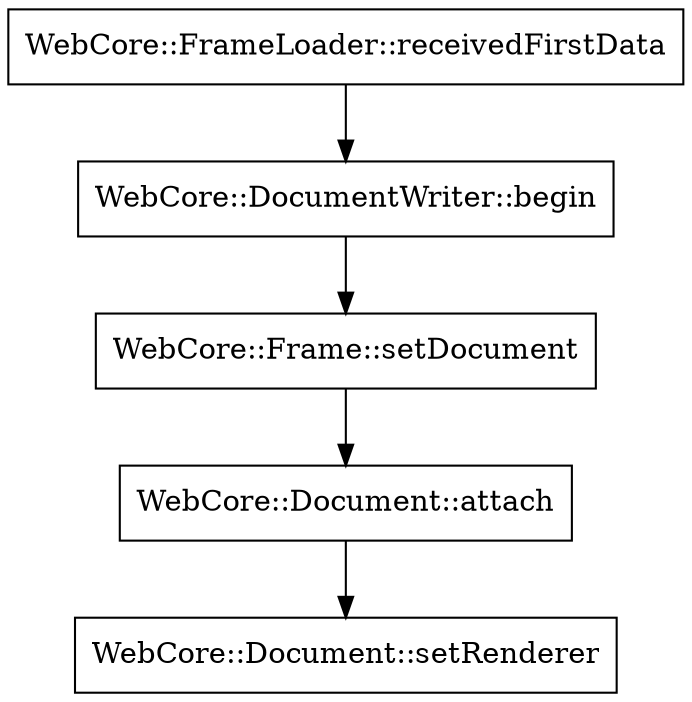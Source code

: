 digraph g {
	node [
		shape = "record"
	]
	"WebCore::FrameLoader::receivedFirstData"->"WebCore::DocumentWriter::begin"
	"WebCore::DocumentWriter::begin"->"WebCore::Frame::setDocument"
	"WebCore::Frame::setDocument"->"WebCore::Document::attach"
	"WebCore::Document::attach"->"WebCore::Document::setRenderer"
}

